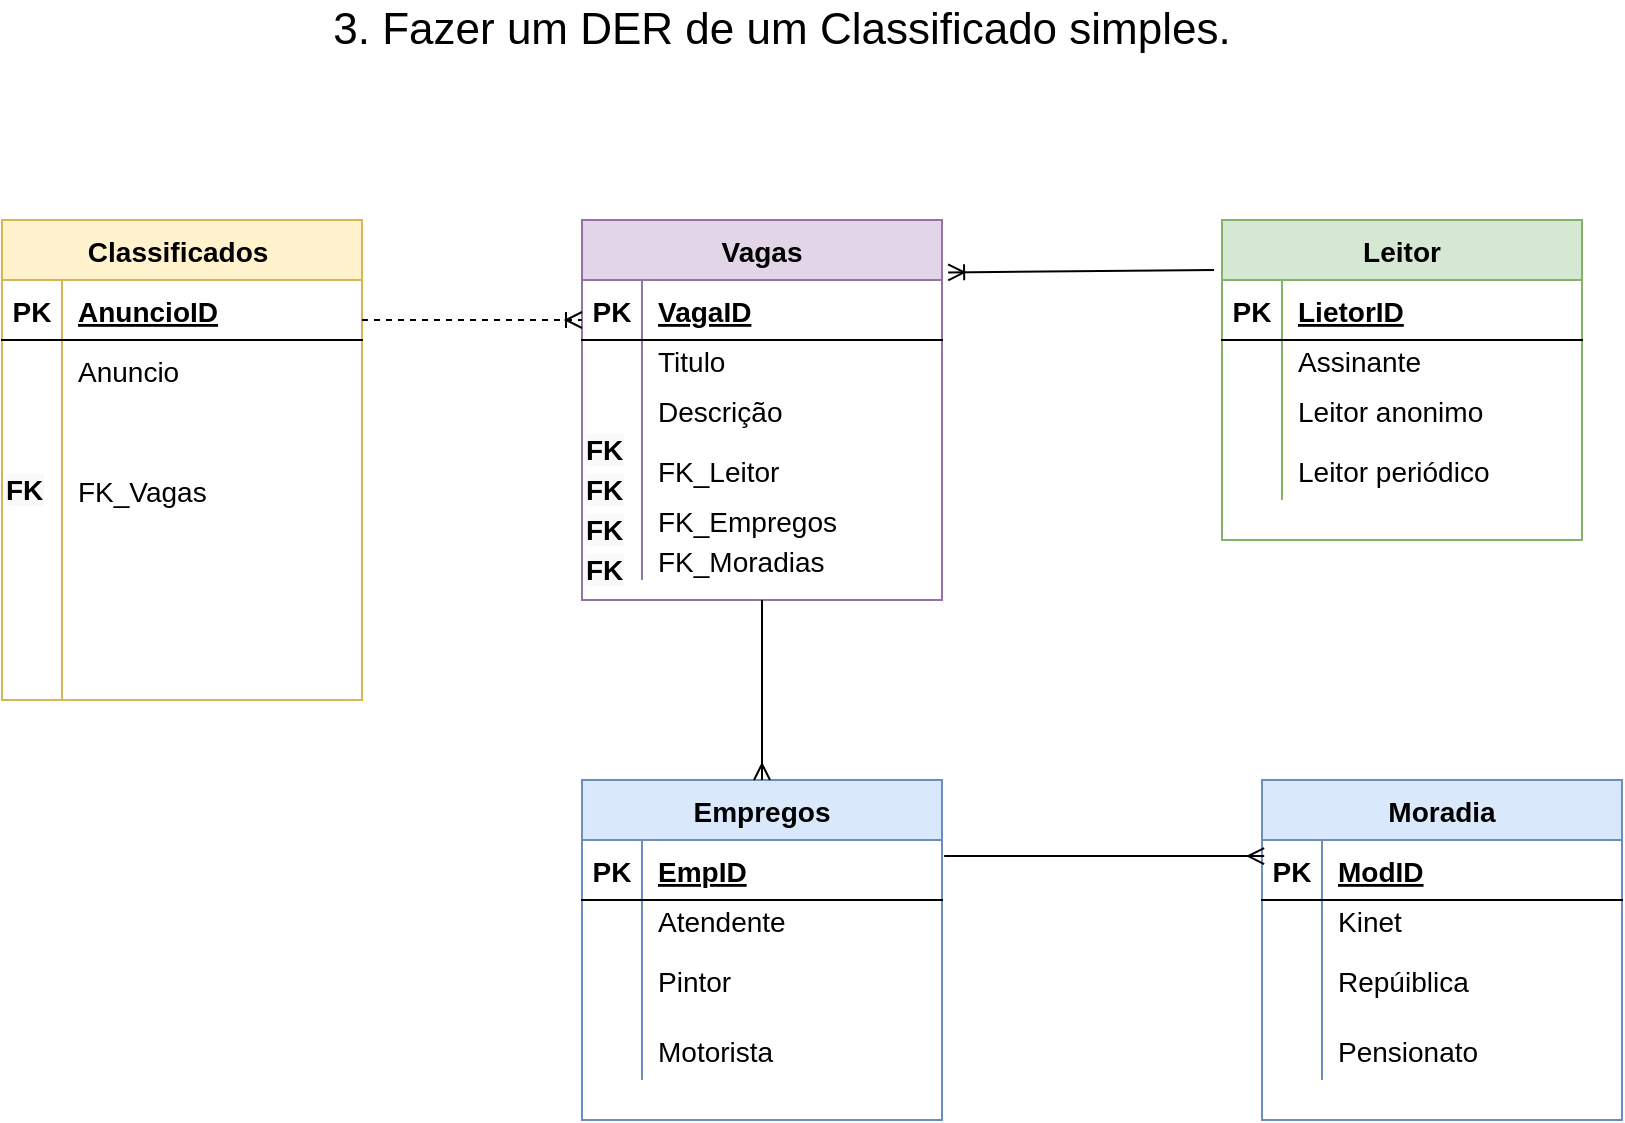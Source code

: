 <mxfile version="17.4.3" type="google"><diagram id="OmA9r9dYwOz2XxoiQpsZ" name="Page-1"><mxGraphModel grid="1" page="1" gridSize="10" guides="1" tooltips="1" connect="1" arrows="1" fold="1" pageScale="1" pageWidth="827" pageHeight="1169" math="0" shadow="0"><root><mxCell id="0"/><mxCell id="1" parent="0"/><mxCell id="Fxp62ynPexdN90zvYCxK-1" value="&lt;font style=&quot;font-size: 22px&quot;&gt;3. Fazer um DER de um Classificado simples.&lt;/font&gt;" style="text;html=1;strokeColor=none;fillColor=none;align=center;verticalAlign=middle;whiteSpace=wrap;rounded=0;" vertex="1" parent="1"><mxGeometry x="110" y="10" width="620" height="30" as="geometry"/></mxCell><mxCell id="Fxp62ynPexdN90zvYCxK-15" value="Classificados " style="shape=table;startSize=30;container=1;collapsible=1;childLayout=tableLayout;fixedRows=1;rowLines=0;fontStyle=1;align=center;resizeLast=1;fontSize=14;fillColor=#fff2cc;strokeColor=#d6b656;" vertex="1" parent="1"><mxGeometry x="30" y="120" width="180" height="240" as="geometry"/></mxCell><mxCell id="Fxp62ynPexdN90zvYCxK-16" value="" style="shape=tableRow;horizontal=0;startSize=0;swimlaneHead=0;swimlaneBody=0;fillColor=none;collapsible=0;dropTarget=0;points=[[0,0.5],[1,0.5]];portConstraint=eastwest;top=0;left=0;right=0;bottom=1;fontSize=21;" vertex="1" parent="Fxp62ynPexdN90zvYCxK-15"><mxGeometry y="30" width="180" height="30" as="geometry"/></mxCell><mxCell id="Fxp62ynPexdN90zvYCxK-17" value="PK" style="shape=partialRectangle;connectable=0;fillColor=none;top=0;left=0;bottom=0;right=0;fontStyle=1;overflow=hidden;fontSize=14;" vertex="1" parent="Fxp62ynPexdN90zvYCxK-16"><mxGeometry width="30" height="30" as="geometry"><mxRectangle width="30" height="30" as="alternateBounds"/></mxGeometry></mxCell><mxCell id="Fxp62ynPexdN90zvYCxK-18" value="AnuncioID" style="shape=partialRectangle;connectable=0;fillColor=none;top=0;left=0;bottom=0;right=0;align=left;spacingLeft=6;fontStyle=5;overflow=hidden;fontSize=14;" vertex="1" parent="Fxp62ynPexdN90zvYCxK-16"><mxGeometry x="30" width="150" height="30" as="geometry"><mxRectangle width="150" height="30" as="alternateBounds"/></mxGeometry></mxCell><mxCell id="Fxp62ynPexdN90zvYCxK-19" value="" style="shape=tableRow;horizontal=0;startSize=0;swimlaneHead=0;swimlaneBody=0;fillColor=none;collapsible=0;dropTarget=0;points=[[0,0.5],[1,0.5]];portConstraint=eastwest;top=0;left=0;right=0;bottom=0;fontSize=21;" vertex="1" parent="Fxp62ynPexdN90zvYCxK-15"><mxGeometry y="60" width="180" height="30" as="geometry"/></mxCell><mxCell id="Fxp62ynPexdN90zvYCxK-20" value="" style="shape=partialRectangle;connectable=0;fillColor=none;top=0;left=0;bottom=0;right=0;editable=1;overflow=hidden;fontSize=21;" vertex="1" parent="Fxp62ynPexdN90zvYCxK-19"><mxGeometry width="30" height="30" as="geometry"><mxRectangle width="30" height="30" as="alternateBounds"/></mxGeometry></mxCell><mxCell id="Fxp62ynPexdN90zvYCxK-21" value="Anuncio" style="shape=partialRectangle;connectable=0;fillColor=none;top=0;left=0;bottom=0;right=0;align=left;spacingLeft=6;overflow=hidden;fontSize=14;" vertex="1" parent="Fxp62ynPexdN90zvYCxK-19"><mxGeometry x="30" width="150" height="30" as="geometry"><mxRectangle width="150" height="30" as="alternateBounds"/></mxGeometry></mxCell><mxCell id="Fxp62ynPexdN90zvYCxK-22" value="" style="shape=tableRow;horizontal=0;startSize=0;swimlaneHead=0;swimlaneBody=0;fillColor=none;collapsible=0;dropTarget=0;points=[[0,0.5],[1,0.5]];portConstraint=eastwest;top=0;left=0;right=0;bottom=0;fontSize=21;" vertex="1" parent="Fxp62ynPexdN90zvYCxK-15"><mxGeometry y="90" width="180" height="30" as="geometry"/></mxCell><mxCell id="Fxp62ynPexdN90zvYCxK-23" value="" style="shape=partialRectangle;connectable=0;fillColor=none;top=0;left=0;bottom=0;right=0;editable=1;overflow=hidden;fontSize=21;" vertex="1" parent="Fxp62ynPexdN90zvYCxK-22"><mxGeometry width="30" height="30" as="geometry"><mxRectangle width="30" height="30" as="alternateBounds"/></mxGeometry></mxCell><mxCell id="Fxp62ynPexdN90zvYCxK-24" value="" style="shape=partialRectangle;connectable=0;fillColor=none;top=0;left=0;bottom=0;right=0;align=left;spacingLeft=6;overflow=hidden;fontSize=14;" vertex="1" parent="Fxp62ynPexdN90zvYCxK-22"><mxGeometry x="30" width="150" height="30" as="geometry"><mxRectangle width="150" height="30" as="alternateBounds"/></mxGeometry></mxCell><mxCell id="Fxp62ynPexdN90zvYCxK-25" value="" style="shape=tableRow;horizontal=0;startSize=0;swimlaneHead=0;swimlaneBody=0;fillColor=none;collapsible=0;dropTarget=0;points=[[0,0.5],[1,0.5]];portConstraint=eastwest;top=0;left=0;right=0;bottom=0;fontSize=21;" vertex="1" parent="Fxp62ynPexdN90zvYCxK-15"><mxGeometry y="120" width="180" height="90" as="geometry"/></mxCell><mxCell id="Fxp62ynPexdN90zvYCxK-26" value="" style="shape=partialRectangle;connectable=0;fillColor=none;top=0;left=0;bottom=0;right=0;editable=1;overflow=hidden;fontSize=21;" vertex="1" parent="Fxp62ynPexdN90zvYCxK-25"><mxGeometry width="30" height="90" as="geometry"><mxRectangle width="30" height="90" as="alternateBounds"/></mxGeometry></mxCell><mxCell id="Fxp62ynPexdN90zvYCxK-27" value="" style="shape=partialRectangle;connectable=0;fillColor=none;top=0;left=0;bottom=0;right=0;align=left;spacingLeft=6;overflow=hidden;fontSize=14;" vertex="1" parent="Fxp62ynPexdN90zvYCxK-25"><mxGeometry x="30" width="150" height="90" as="geometry"><mxRectangle width="150" height="90" as="alternateBounds"/></mxGeometry></mxCell><mxCell id="Fxp62ynPexdN90zvYCxK-97" value="" style="shape=tableRow;horizontal=0;startSize=0;swimlaneHead=0;swimlaneBody=0;fillColor=none;collapsible=0;dropTarget=0;points=[[0,0.5],[1,0.5]];portConstraint=eastwest;top=0;left=0;right=0;bottom=0;fontSize=21;" vertex="1" parent="Fxp62ynPexdN90zvYCxK-15"><mxGeometry y="210" width="180" height="30" as="geometry"/></mxCell><mxCell id="Fxp62ynPexdN90zvYCxK-98" value="" style="shape=partialRectangle;connectable=0;fillColor=none;top=0;left=0;bottom=0;right=0;editable=1;overflow=hidden;fontSize=21;" vertex="1" parent="Fxp62ynPexdN90zvYCxK-97"><mxGeometry width="30" height="30" as="geometry"><mxRectangle width="30" height="30" as="alternateBounds"/></mxGeometry></mxCell><mxCell id="Fxp62ynPexdN90zvYCxK-99" value="" style="shape=partialRectangle;connectable=0;fillColor=none;top=0;left=0;bottom=0;right=0;align=left;spacingLeft=6;overflow=hidden;fontSize=14;" vertex="1" parent="Fxp62ynPexdN90zvYCxK-97"><mxGeometry x="30" width="150" height="30" as="geometry"><mxRectangle width="150" height="30" as="alternateBounds"/></mxGeometry></mxCell><mxCell id="Fxp62ynPexdN90zvYCxK-28" value="Vagas" style="shape=table;startSize=30;container=1;collapsible=1;childLayout=tableLayout;fixedRows=1;rowLines=0;fontStyle=1;align=center;resizeLast=1;fontSize=14;fillColor=#e1d5e7;strokeColor=#9673a6;" vertex="1" parent="1"><mxGeometry x="320" y="120" width="180" height="190" as="geometry"/></mxCell><mxCell id="Fxp62ynPexdN90zvYCxK-29" value="" style="shape=tableRow;horizontal=0;startSize=0;swimlaneHead=0;swimlaneBody=0;fillColor=none;collapsible=0;dropTarget=0;points=[[0,0.5],[1,0.5]];portConstraint=eastwest;top=0;left=0;right=0;bottom=1;fontSize=21;" vertex="1" parent="Fxp62ynPexdN90zvYCxK-28"><mxGeometry y="30" width="180" height="30" as="geometry"/></mxCell><mxCell id="Fxp62ynPexdN90zvYCxK-30" value="PK" style="shape=partialRectangle;connectable=0;fillColor=none;top=0;left=0;bottom=0;right=0;fontStyle=1;overflow=hidden;fontSize=14;" vertex="1" parent="Fxp62ynPexdN90zvYCxK-29"><mxGeometry width="30" height="30" as="geometry"><mxRectangle width="30" height="30" as="alternateBounds"/></mxGeometry></mxCell><mxCell id="Fxp62ynPexdN90zvYCxK-31" value="VagaID" style="shape=partialRectangle;connectable=0;fillColor=none;top=0;left=0;bottom=0;right=0;align=left;spacingLeft=6;fontStyle=5;overflow=hidden;fontSize=14;" vertex="1" parent="Fxp62ynPexdN90zvYCxK-29"><mxGeometry x="30" width="150" height="30" as="geometry"><mxRectangle width="150" height="30" as="alternateBounds"/></mxGeometry></mxCell><mxCell id="Fxp62ynPexdN90zvYCxK-32" value="" style="shape=tableRow;horizontal=0;startSize=0;swimlaneHead=0;swimlaneBody=0;fillColor=none;collapsible=0;dropTarget=0;points=[[0,0.5],[1,0.5]];portConstraint=eastwest;top=0;left=0;right=0;bottom=0;fontSize=21;" vertex="1" parent="Fxp62ynPexdN90zvYCxK-28"><mxGeometry y="60" width="180" height="20" as="geometry"/></mxCell><mxCell id="Fxp62ynPexdN90zvYCxK-33" value="" style="shape=partialRectangle;connectable=0;fillColor=none;top=0;left=0;bottom=0;right=0;editable=1;overflow=hidden;fontSize=21;" vertex="1" parent="Fxp62ynPexdN90zvYCxK-32"><mxGeometry width="30" height="20" as="geometry"><mxRectangle width="30" height="20" as="alternateBounds"/></mxGeometry></mxCell><mxCell id="Fxp62ynPexdN90zvYCxK-34" value="Titulo" style="shape=partialRectangle;connectable=0;fillColor=none;top=0;left=0;bottom=0;right=0;align=left;spacingLeft=6;overflow=hidden;fontSize=14;" vertex="1" parent="Fxp62ynPexdN90zvYCxK-32"><mxGeometry x="30" width="150" height="20" as="geometry"><mxRectangle width="150" height="20" as="alternateBounds"/></mxGeometry></mxCell><mxCell id="Fxp62ynPexdN90zvYCxK-35" value="" style="shape=tableRow;horizontal=0;startSize=0;swimlaneHead=0;swimlaneBody=0;fillColor=none;collapsible=0;dropTarget=0;points=[[0,0.5],[1,0.5]];portConstraint=eastwest;top=0;left=0;right=0;bottom=0;fontSize=21;" vertex="1" parent="Fxp62ynPexdN90zvYCxK-28"><mxGeometry y="80" width="180" height="30" as="geometry"/></mxCell><mxCell id="Fxp62ynPexdN90zvYCxK-36" value="" style="shape=partialRectangle;connectable=0;fillColor=none;top=0;left=0;bottom=0;right=0;editable=1;overflow=hidden;fontSize=21;" vertex="1" parent="Fxp62ynPexdN90zvYCxK-35"><mxGeometry width="30" height="30" as="geometry"><mxRectangle width="30" height="30" as="alternateBounds"/></mxGeometry></mxCell><mxCell id="Fxp62ynPexdN90zvYCxK-37" value="Descrição" style="shape=partialRectangle;connectable=0;fillColor=none;top=0;left=0;bottom=0;right=0;align=left;spacingLeft=6;overflow=hidden;fontSize=14;" vertex="1" parent="Fxp62ynPexdN90zvYCxK-35"><mxGeometry x="30" width="150" height="30" as="geometry"><mxRectangle width="150" height="30" as="alternateBounds"/></mxGeometry></mxCell><mxCell id="Fxp62ynPexdN90zvYCxK-38" value="" style="shape=tableRow;horizontal=0;startSize=0;swimlaneHead=0;swimlaneBody=0;fillColor=none;collapsible=0;dropTarget=0;points=[[0,0.5],[1,0.5]];portConstraint=eastwest;top=0;left=0;right=0;bottom=0;fontSize=21;" vertex="1" parent="Fxp62ynPexdN90zvYCxK-28"><mxGeometry y="110" width="180" height="30" as="geometry"/></mxCell><mxCell id="Fxp62ynPexdN90zvYCxK-39" value="" style="shape=partialRectangle;connectable=0;fillColor=none;top=0;left=0;bottom=0;right=0;editable=1;overflow=hidden;fontSize=21;" vertex="1" parent="Fxp62ynPexdN90zvYCxK-38"><mxGeometry width="30" height="30" as="geometry"><mxRectangle width="30" height="30" as="alternateBounds"/></mxGeometry></mxCell><mxCell id="Fxp62ynPexdN90zvYCxK-40" value="FK_Leitor" style="shape=partialRectangle;connectable=0;fillColor=none;top=0;left=0;bottom=0;right=0;align=left;spacingLeft=6;overflow=hidden;fontSize=14;" vertex="1" parent="Fxp62ynPexdN90zvYCxK-38"><mxGeometry x="30" width="150" height="30" as="geometry"><mxRectangle width="150" height="30" as="alternateBounds"/></mxGeometry></mxCell><mxCell id="Fxp62ynPexdN90zvYCxK-88" value="" style="shape=tableRow;horizontal=0;startSize=0;swimlaneHead=0;swimlaneBody=0;fillColor=none;collapsible=0;dropTarget=0;points=[[0,0.5],[1,0.5]];portConstraint=eastwest;top=0;left=0;right=0;bottom=0;fontSize=21;" vertex="1" parent="Fxp62ynPexdN90zvYCxK-28"><mxGeometry y="140" width="180" height="20" as="geometry"/></mxCell><mxCell id="Fxp62ynPexdN90zvYCxK-89" value="" style="shape=partialRectangle;connectable=0;fillColor=none;top=0;left=0;bottom=0;right=0;editable=1;overflow=hidden;fontSize=21;" vertex="1" parent="Fxp62ynPexdN90zvYCxK-88"><mxGeometry width="30" height="20" as="geometry"><mxRectangle width="30" height="20" as="alternateBounds"/></mxGeometry></mxCell><mxCell id="Fxp62ynPexdN90zvYCxK-90" value="FK_Empregos" style="shape=partialRectangle;connectable=0;fillColor=none;top=0;left=0;bottom=0;right=0;align=left;spacingLeft=6;overflow=hidden;fontSize=14;" vertex="1" parent="Fxp62ynPexdN90zvYCxK-88"><mxGeometry x="30" width="150" height="20" as="geometry"><mxRectangle width="150" height="20" as="alternateBounds"/></mxGeometry></mxCell><mxCell id="Fxp62ynPexdN90zvYCxK-91" value="" style="shape=tableRow;horizontal=0;startSize=0;swimlaneHead=0;swimlaneBody=0;fillColor=none;collapsible=0;dropTarget=0;points=[[0,0.5],[1,0.5]];portConstraint=eastwest;top=0;left=0;right=0;bottom=0;fontSize=21;" vertex="1" parent="Fxp62ynPexdN90zvYCxK-28"><mxGeometry y="160" width="180" height="20" as="geometry"/></mxCell><mxCell id="Fxp62ynPexdN90zvYCxK-92" value="" style="shape=partialRectangle;connectable=0;fillColor=none;top=0;left=0;bottom=0;right=0;editable=1;overflow=hidden;fontSize=21;" vertex="1" parent="Fxp62ynPexdN90zvYCxK-91"><mxGeometry width="30" height="20" as="geometry"><mxRectangle width="30" height="20" as="alternateBounds"/></mxGeometry></mxCell><mxCell id="Fxp62ynPexdN90zvYCxK-93" value="FK_Moradias" style="shape=partialRectangle;connectable=0;fillColor=none;top=0;left=0;bottom=0;right=0;align=left;spacingLeft=6;overflow=hidden;fontSize=14;" vertex="1" parent="Fxp62ynPexdN90zvYCxK-91"><mxGeometry x="30" width="150" height="20" as="geometry"><mxRectangle width="150" height="20" as="alternateBounds"/></mxGeometry></mxCell><mxCell id="Fxp62ynPexdN90zvYCxK-41" value="Empregos" style="shape=table;startSize=30;container=1;collapsible=1;childLayout=tableLayout;fixedRows=1;rowLines=0;fontStyle=1;align=center;resizeLast=1;fontSize=14;fillColor=#dae8fc;strokeColor=#6c8ebf;" vertex="1" parent="1"><mxGeometry x="320" y="400" width="180" height="170" as="geometry"/></mxCell><mxCell id="Fxp62ynPexdN90zvYCxK-42" value="" style="shape=tableRow;horizontal=0;startSize=0;swimlaneHead=0;swimlaneBody=0;fillColor=none;collapsible=0;dropTarget=0;points=[[0,0.5],[1,0.5]];portConstraint=eastwest;top=0;left=0;right=0;bottom=1;fontSize=21;" vertex="1" parent="Fxp62ynPexdN90zvYCxK-41"><mxGeometry y="30" width="180" height="30" as="geometry"/></mxCell><mxCell id="Fxp62ynPexdN90zvYCxK-43" value="PK" style="shape=partialRectangle;connectable=0;fillColor=none;top=0;left=0;bottom=0;right=0;fontStyle=1;overflow=hidden;fontSize=14;" vertex="1" parent="Fxp62ynPexdN90zvYCxK-42"><mxGeometry width="30" height="30" as="geometry"><mxRectangle width="30" height="30" as="alternateBounds"/></mxGeometry></mxCell><mxCell id="Fxp62ynPexdN90zvYCxK-44" value="EmpID" style="shape=partialRectangle;connectable=0;fillColor=none;top=0;left=0;bottom=0;right=0;align=left;spacingLeft=6;fontStyle=5;overflow=hidden;fontSize=14;" vertex="1" parent="Fxp62ynPexdN90zvYCxK-42"><mxGeometry x="30" width="150" height="30" as="geometry"><mxRectangle width="150" height="30" as="alternateBounds"/></mxGeometry></mxCell><mxCell id="Fxp62ynPexdN90zvYCxK-45" value="" style="shape=tableRow;horizontal=0;startSize=0;swimlaneHead=0;swimlaneBody=0;fillColor=none;collapsible=0;dropTarget=0;points=[[0,0.5],[1,0.5]];portConstraint=eastwest;top=0;left=0;right=0;bottom=0;fontSize=21;" vertex="1" parent="Fxp62ynPexdN90zvYCxK-41"><mxGeometry y="60" width="180" height="20" as="geometry"/></mxCell><mxCell id="Fxp62ynPexdN90zvYCxK-46" value="" style="shape=partialRectangle;connectable=0;fillColor=none;top=0;left=0;bottom=0;right=0;editable=1;overflow=hidden;fontSize=21;" vertex="1" parent="Fxp62ynPexdN90zvYCxK-45"><mxGeometry width="30" height="20" as="geometry"><mxRectangle width="30" height="20" as="alternateBounds"/></mxGeometry></mxCell><mxCell id="Fxp62ynPexdN90zvYCxK-47" value="Atendente" style="shape=partialRectangle;connectable=0;fillColor=none;top=0;left=0;bottom=0;right=0;align=left;spacingLeft=6;overflow=hidden;fontSize=14;" vertex="1" parent="Fxp62ynPexdN90zvYCxK-45"><mxGeometry x="30" width="150" height="20" as="geometry"><mxRectangle width="150" height="20" as="alternateBounds"/></mxGeometry></mxCell><mxCell id="Fxp62ynPexdN90zvYCxK-48" value="" style="shape=tableRow;horizontal=0;startSize=0;swimlaneHead=0;swimlaneBody=0;fillColor=none;collapsible=0;dropTarget=0;points=[[0,0.5],[1,0.5]];portConstraint=eastwest;top=0;left=0;right=0;bottom=0;fontSize=21;" vertex="1" parent="Fxp62ynPexdN90zvYCxK-41"><mxGeometry y="80" width="180" height="40" as="geometry"/></mxCell><mxCell id="Fxp62ynPexdN90zvYCxK-49" value="" style="shape=partialRectangle;connectable=0;fillColor=none;top=0;left=0;bottom=0;right=0;editable=1;overflow=hidden;fontSize=21;" vertex="1" parent="Fxp62ynPexdN90zvYCxK-48"><mxGeometry width="30" height="40" as="geometry"><mxRectangle width="30" height="40" as="alternateBounds"/></mxGeometry></mxCell><mxCell id="Fxp62ynPexdN90zvYCxK-50" value="Pintor" style="shape=partialRectangle;connectable=0;fillColor=none;top=0;left=0;bottom=0;right=0;align=left;spacingLeft=6;overflow=hidden;fontSize=14;" vertex="1" parent="Fxp62ynPexdN90zvYCxK-48"><mxGeometry x="30" width="150" height="40" as="geometry"><mxRectangle width="150" height="40" as="alternateBounds"/></mxGeometry></mxCell><mxCell id="Fxp62ynPexdN90zvYCxK-51" value="" style="shape=tableRow;horizontal=0;startSize=0;swimlaneHead=0;swimlaneBody=0;fillColor=none;collapsible=0;dropTarget=0;points=[[0,0.5],[1,0.5]];portConstraint=eastwest;top=0;left=0;right=0;bottom=0;fontSize=21;" vertex="1" parent="Fxp62ynPexdN90zvYCxK-41"><mxGeometry y="120" width="180" height="30" as="geometry"/></mxCell><mxCell id="Fxp62ynPexdN90zvYCxK-52" value="" style="shape=partialRectangle;connectable=0;fillColor=none;top=0;left=0;bottom=0;right=0;editable=1;overflow=hidden;fontSize=21;" vertex="1" parent="Fxp62ynPexdN90zvYCxK-51"><mxGeometry width="30" height="30" as="geometry"><mxRectangle width="30" height="30" as="alternateBounds"/></mxGeometry></mxCell><mxCell id="Fxp62ynPexdN90zvYCxK-53" value="Motorista" style="shape=partialRectangle;connectable=0;fillColor=none;top=0;left=0;bottom=0;right=0;align=left;spacingLeft=6;overflow=hidden;fontSize=14;" vertex="1" parent="Fxp62ynPexdN90zvYCxK-51"><mxGeometry x="30" width="150" height="30" as="geometry"><mxRectangle width="150" height="30" as="alternateBounds"/></mxGeometry></mxCell><mxCell id="Fxp62ynPexdN90zvYCxK-54" value="Moradia" style="shape=table;startSize=30;container=1;collapsible=1;childLayout=tableLayout;fixedRows=1;rowLines=0;fontStyle=1;align=center;resizeLast=1;fontSize=14;fillColor=#dae8fc;strokeColor=#6c8ebf;" vertex="1" parent="1"><mxGeometry x="660" y="400" width="180" height="170" as="geometry"/></mxCell><mxCell id="Fxp62ynPexdN90zvYCxK-55" value="" style="shape=tableRow;horizontal=0;startSize=0;swimlaneHead=0;swimlaneBody=0;fillColor=none;collapsible=0;dropTarget=0;points=[[0,0.5],[1,0.5]];portConstraint=eastwest;top=0;left=0;right=0;bottom=1;fontSize=21;" vertex="1" parent="Fxp62ynPexdN90zvYCxK-54"><mxGeometry y="30" width="180" height="30" as="geometry"/></mxCell><mxCell id="Fxp62ynPexdN90zvYCxK-56" value="PK" style="shape=partialRectangle;connectable=0;fillColor=none;top=0;left=0;bottom=0;right=0;fontStyle=1;overflow=hidden;fontSize=14;" vertex="1" parent="Fxp62ynPexdN90zvYCxK-55"><mxGeometry width="30" height="30" as="geometry"><mxRectangle width="30" height="30" as="alternateBounds"/></mxGeometry></mxCell><mxCell id="Fxp62ynPexdN90zvYCxK-57" value="ModID" style="shape=partialRectangle;connectable=0;fillColor=none;top=0;left=0;bottom=0;right=0;align=left;spacingLeft=6;fontStyle=5;overflow=hidden;fontSize=14;" vertex="1" parent="Fxp62ynPexdN90zvYCxK-55"><mxGeometry x="30" width="150" height="30" as="geometry"><mxRectangle width="150" height="30" as="alternateBounds"/></mxGeometry></mxCell><mxCell id="Fxp62ynPexdN90zvYCxK-58" value="" style="shape=tableRow;horizontal=0;startSize=0;swimlaneHead=0;swimlaneBody=0;fillColor=none;collapsible=0;dropTarget=0;points=[[0,0.5],[1,0.5]];portConstraint=eastwest;top=0;left=0;right=0;bottom=0;fontSize=21;" vertex="1" parent="Fxp62ynPexdN90zvYCxK-54"><mxGeometry y="60" width="180" height="20" as="geometry"/></mxCell><mxCell id="Fxp62ynPexdN90zvYCxK-59" value="" style="shape=partialRectangle;connectable=0;fillColor=none;top=0;left=0;bottom=0;right=0;editable=1;overflow=hidden;fontSize=21;" vertex="1" parent="Fxp62ynPexdN90zvYCxK-58"><mxGeometry width="30" height="20" as="geometry"><mxRectangle width="30" height="20" as="alternateBounds"/></mxGeometry></mxCell><mxCell id="Fxp62ynPexdN90zvYCxK-60" value="Kinet" style="shape=partialRectangle;connectable=0;fillColor=none;top=0;left=0;bottom=0;right=0;align=left;spacingLeft=6;overflow=hidden;fontSize=14;" vertex="1" parent="Fxp62ynPexdN90zvYCxK-58"><mxGeometry x="30" width="150" height="20" as="geometry"><mxRectangle width="150" height="20" as="alternateBounds"/></mxGeometry></mxCell><mxCell id="Fxp62ynPexdN90zvYCxK-61" value="" style="shape=tableRow;horizontal=0;startSize=0;swimlaneHead=0;swimlaneBody=0;fillColor=none;collapsible=0;dropTarget=0;points=[[0,0.5],[1,0.5]];portConstraint=eastwest;top=0;left=0;right=0;bottom=0;fontSize=21;" vertex="1" parent="Fxp62ynPexdN90zvYCxK-54"><mxGeometry y="80" width="180" height="40" as="geometry"/></mxCell><mxCell id="Fxp62ynPexdN90zvYCxK-62" value="" style="shape=partialRectangle;connectable=0;fillColor=none;top=0;left=0;bottom=0;right=0;editable=1;overflow=hidden;fontSize=21;" vertex="1" parent="Fxp62ynPexdN90zvYCxK-61"><mxGeometry width="30" height="40" as="geometry"><mxRectangle width="30" height="40" as="alternateBounds"/></mxGeometry></mxCell><mxCell id="Fxp62ynPexdN90zvYCxK-63" value="Repúiblica" style="shape=partialRectangle;connectable=0;fillColor=none;top=0;left=0;bottom=0;right=0;align=left;spacingLeft=6;overflow=hidden;fontSize=14;" vertex="1" parent="Fxp62ynPexdN90zvYCxK-61"><mxGeometry x="30" width="150" height="40" as="geometry"><mxRectangle width="150" height="40" as="alternateBounds"/></mxGeometry></mxCell><mxCell id="Fxp62ynPexdN90zvYCxK-64" value="" style="shape=tableRow;horizontal=0;startSize=0;swimlaneHead=0;swimlaneBody=0;fillColor=none;collapsible=0;dropTarget=0;points=[[0,0.5],[1,0.5]];portConstraint=eastwest;top=0;left=0;right=0;bottom=0;fontSize=21;" vertex="1" parent="Fxp62ynPexdN90zvYCxK-54"><mxGeometry y="120" width="180" height="30" as="geometry"/></mxCell><mxCell id="Fxp62ynPexdN90zvYCxK-65" value="" style="shape=partialRectangle;connectable=0;fillColor=none;top=0;left=0;bottom=0;right=0;editable=1;overflow=hidden;fontSize=21;" vertex="1" parent="Fxp62ynPexdN90zvYCxK-64"><mxGeometry width="30" height="30" as="geometry"><mxRectangle width="30" height="30" as="alternateBounds"/></mxGeometry></mxCell><mxCell id="Fxp62ynPexdN90zvYCxK-66" value="Pensionato" style="shape=partialRectangle;connectable=0;fillColor=none;top=0;left=0;bottom=0;right=0;align=left;spacingLeft=6;overflow=hidden;fontSize=14;" vertex="1" parent="Fxp62ynPexdN90zvYCxK-64"><mxGeometry x="30" width="150" height="30" as="geometry"><mxRectangle width="150" height="30" as="alternateBounds"/></mxGeometry></mxCell><mxCell id="Fxp62ynPexdN90zvYCxK-68" value="" style="fontSize=12;html=1;endArrow=ERmany;rounded=0;exitX=0.5;exitY=1;exitDx=0;exitDy=0;" edge="1" parent="1" source="Fxp62ynPexdN90zvYCxK-28" target="Fxp62ynPexdN90zvYCxK-41"><mxGeometry width="100" height="100" relative="1" as="geometry"><mxPoint x="410" y="330" as="sourcePoint"/><mxPoint x="410" y="380" as="targetPoint"/></mxGeometry></mxCell><mxCell id="Fxp62ynPexdN90zvYCxK-69" value="" style="fontSize=12;html=1;endArrow=ERmany;rounded=0;entryX=0.006;entryY=0.267;entryDx=0;entryDy=0;exitX=1.006;exitY=0.267;exitDx=0;exitDy=0;exitPerimeter=0;entryPerimeter=0;" edge="1" parent="1" source="Fxp62ynPexdN90zvYCxK-42" target="Fxp62ynPexdN90zvYCxK-55"><mxGeometry width="100" height="100" relative="1" as="geometry"><mxPoint x="380" y="460" as="sourcePoint"/><mxPoint x="480" y="360" as="targetPoint"/></mxGeometry></mxCell><mxCell id="Fxp62ynPexdN90zvYCxK-70" value="Leitor" style="shape=table;startSize=30;container=1;collapsible=1;childLayout=tableLayout;fixedRows=1;rowLines=0;fontStyle=1;align=center;resizeLast=1;fontSize=14;fillColor=#d5e8d4;strokeColor=#82b366;" vertex="1" parent="1"><mxGeometry x="640" y="120" width="180" height="160" as="geometry"/></mxCell><mxCell id="Fxp62ynPexdN90zvYCxK-71" value="" style="shape=tableRow;horizontal=0;startSize=0;swimlaneHead=0;swimlaneBody=0;fillColor=none;collapsible=0;dropTarget=0;points=[[0,0.5],[1,0.5]];portConstraint=eastwest;top=0;left=0;right=0;bottom=1;fontSize=21;" vertex="1" parent="Fxp62ynPexdN90zvYCxK-70"><mxGeometry y="30" width="180" height="30" as="geometry"/></mxCell><mxCell id="Fxp62ynPexdN90zvYCxK-72" value="PK" style="shape=partialRectangle;connectable=0;fillColor=none;top=0;left=0;bottom=0;right=0;fontStyle=1;overflow=hidden;fontSize=14;" vertex="1" parent="Fxp62ynPexdN90zvYCxK-71"><mxGeometry width="30" height="30" as="geometry"><mxRectangle width="30" height="30" as="alternateBounds"/></mxGeometry></mxCell><mxCell id="Fxp62ynPexdN90zvYCxK-73" value="LietorID" style="shape=partialRectangle;connectable=0;fillColor=none;top=0;left=0;bottom=0;right=0;align=left;spacingLeft=6;fontStyle=5;overflow=hidden;fontSize=14;" vertex="1" parent="Fxp62ynPexdN90zvYCxK-71"><mxGeometry x="30" width="150" height="30" as="geometry"><mxRectangle width="150" height="30" as="alternateBounds"/></mxGeometry></mxCell><mxCell id="Fxp62ynPexdN90zvYCxK-74" value="" style="shape=tableRow;horizontal=0;startSize=0;swimlaneHead=0;swimlaneBody=0;fillColor=none;collapsible=0;dropTarget=0;points=[[0,0.5],[1,0.5]];portConstraint=eastwest;top=0;left=0;right=0;bottom=0;fontSize=21;" vertex="1" parent="Fxp62ynPexdN90zvYCxK-70"><mxGeometry y="60" width="180" height="20" as="geometry"/></mxCell><mxCell id="Fxp62ynPexdN90zvYCxK-75" value="" style="shape=partialRectangle;connectable=0;fillColor=none;top=0;left=0;bottom=0;right=0;editable=1;overflow=hidden;fontSize=21;" vertex="1" parent="Fxp62ynPexdN90zvYCxK-74"><mxGeometry width="30" height="20" as="geometry"><mxRectangle width="30" height="20" as="alternateBounds"/></mxGeometry></mxCell><mxCell id="Fxp62ynPexdN90zvYCxK-76" value="Assinante" style="shape=partialRectangle;connectable=0;fillColor=none;top=0;left=0;bottom=0;right=0;align=left;spacingLeft=6;overflow=hidden;fontSize=14;" vertex="1" parent="Fxp62ynPexdN90zvYCxK-74"><mxGeometry x="30" width="150" height="20" as="geometry"><mxRectangle width="150" height="20" as="alternateBounds"/></mxGeometry></mxCell><mxCell id="Fxp62ynPexdN90zvYCxK-77" value="" style="shape=tableRow;horizontal=0;startSize=0;swimlaneHead=0;swimlaneBody=0;fillColor=none;collapsible=0;dropTarget=0;points=[[0,0.5],[1,0.5]];portConstraint=eastwest;top=0;left=0;right=0;bottom=0;fontSize=21;" vertex="1" parent="Fxp62ynPexdN90zvYCxK-70"><mxGeometry y="80" width="180" height="30" as="geometry"/></mxCell><mxCell id="Fxp62ynPexdN90zvYCxK-78" value="" style="shape=partialRectangle;connectable=0;fillColor=none;top=0;left=0;bottom=0;right=0;editable=1;overflow=hidden;fontSize=21;" vertex="1" parent="Fxp62ynPexdN90zvYCxK-77"><mxGeometry width="30" height="30" as="geometry"><mxRectangle width="30" height="30" as="alternateBounds"/></mxGeometry></mxCell><mxCell id="Fxp62ynPexdN90zvYCxK-79" value="Leitor anonimo" style="shape=partialRectangle;connectable=0;fillColor=none;top=0;left=0;bottom=0;right=0;align=left;spacingLeft=6;overflow=hidden;fontSize=14;" vertex="1" parent="Fxp62ynPexdN90zvYCxK-77"><mxGeometry x="30" width="150" height="30" as="geometry"><mxRectangle width="150" height="30" as="alternateBounds"/></mxGeometry></mxCell><mxCell id="Fxp62ynPexdN90zvYCxK-80" value="" style="shape=tableRow;horizontal=0;startSize=0;swimlaneHead=0;swimlaneBody=0;fillColor=none;collapsible=0;dropTarget=0;points=[[0,0.5],[1,0.5]];portConstraint=eastwest;top=0;left=0;right=0;bottom=0;fontSize=21;" vertex="1" parent="Fxp62ynPexdN90zvYCxK-70"><mxGeometry y="110" width="180" height="30" as="geometry"/></mxCell><mxCell id="Fxp62ynPexdN90zvYCxK-81" value="" style="shape=partialRectangle;connectable=0;fillColor=none;top=0;left=0;bottom=0;right=0;editable=1;overflow=hidden;fontSize=21;" vertex="1" parent="Fxp62ynPexdN90zvYCxK-80"><mxGeometry width="30" height="30" as="geometry"><mxRectangle width="30" height="30" as="alternateBounds"/></mxGeometry></mxCell><mxCell id="Fxp62ynPexdN90zvYCxK-82" value="Leitor periódico" style="shape=partialRectangle;connectable=0;fillColor=none;top=0;left=0;bottom=0;right=0;align=left;spacingLeft=6;overflow=hidden;fontSize=14;" vertex="1" parent="Fxp62ynPexdN90zvYCxK-80"><mxGeometry x="30" width="150" height="30" as="geometry"><mxRectangle width="150" height="30" as="alternateBounds"/></mxGeometry></mxCell><mxCell id="Fxp62ynPexdN90zvYCxK-85" value="" style="edgeStyle=entityRelationEdgeStyle;fontSize=12;html=1;endArrow=ERoneToMany;rounded=0;dashed=1;" edge="1" parent="1"><mxGeometry width="100" height="100" relative="1" as="geometry"><mxPoint x="210" y="170" as="sourcePoint"/><mxPoint x="320" y="170" as="targetPoint"/></mxGeometry></mxCell><mxCell id="Fxp62ynPexdN90zvYCxK-86" value="" style="fontSize=12;html=1;endArrow=ERoneToMany;rounded=0;entryX=1.017;entryY=0.138;entryDx=0;entryDy=0;entryPerimeter=0;exitX=-0.022;exitY=0.156;exitDx=0;exitDy=0;exitPerimeter=0;" edge="1" parent="1" source="Fxp62ynPexdN90zvYCxK-70" target="Fxp62ynPexdN90zvYCxK-28"><mxGeometry width="100" height="100" relative="1" as="geometry"><mxPoint x="610" y="142" as="sourcePoint"/><mxPoint x="510" y="350" as="targetPoint"/></mxGeometry></mxCell><mxCell id="Fxp62ynPexdN90zvYCxK-87" value="&lt;span style=&quot;color: rgb(0 , 0 , 0) ; font-family: &amp;#34;helvetica&amp;#34; ; font-size: 14px ; font-style: normal ; font-weight: 700 ; letter-spacing: normal ; text-align: center ; text-indent: 0px ; text-transform: none ; word-spacing: 0px ; background-color: rgb(248 , 249 , 250) ; display: inline ; float: none&quot;&gt;FK&lt;/span&gt;" style="text;whiteSpace=wrap;html=1;fontSize=14;" vertex="1" parent="1"><mxGeometry x="320" y="220" width="30" height="30" as="geometry"/></mxCell><mxCell id="Fxp62ynPexdN90zvYCxK-94" value="&lt;span style=&quot;color: rgb(0 , 0 , 0) ; font-family: &amp;#34;helvetica&amp;#34; ; font-size: 14px ; font-style: normal ; font-weight: 700 ; letter-spacing: normal ; text-align: center ; text-indent: 0px ; text-transform: none ; word-spacing: 0px ; background-color: rgb(248 , 249 , 250) ; display: inline ; float: none&quot;&gt;FK&lt;/span&gt;" style="text;whiteSpace=wrap;html=1;fontSize=14;" vertex="1" parent="1"><mxGeometry x="320" y="240" width="30" height="30" as="geometry"/></mxCell><mxCell id="Fxp62ynPexdN90zvYCxK-95" value="&lt;span style=&quot;color: rgb(0 , 0 , 0) ; font-family: &amp;#34;helvetica&amp;#34; ; font-size: 14px ; font-style: normal ; font-weight: 700 ; letter-spacing: normal ; text-align: center ; text-indent: 0px ; text-transform: none ; word-spacing: 0px ; background-color: rgb(248 , 249 , 250) ; display: inline ; float: none&quot;&gt;FK&lt;/span&gt;" style="text;whiteSpace=wrap;html=1;fontSize=14;" vertex="1" parent="1"><mxGeometry x="320" y="260" width="30" height="30" as="geometry"/></mxCell><mxCell id="Fxp62ynPexdN90zvYCxK-96" value="&lt;span style=&quot;color: rgb(0 , 0 , 0) ; font-family: &amp;#34;helvetica&amp;#34; ; font-size: 14px ; font-style: normal ; font-weight: 700 ; letter-spacing: normal ; text-align: center ; text-indent: 0px ; text-transform: none ; word-spacing: 0px ; background-color: rgb(248 , 249 , 250) ; display: inline ; float: none&quot;&gt;FK&lt;/span&gt;" style="text;whiteSpace=wrap;html=1;fontSize=14;" vertex="1" parent="1"><mxGeometry x="320" y="280" width="30" height="30" as="geometry"/></mxCell><mxCell id="Fxp62ynPexdN90zvYCxK-118" value="FK_Vagas" style="shape=partialRectangle;connectable=0;fillColor=none;top=0;left=0;bottom=0;right=0;align=left;spacingLeft=6;overflow=hidden;fontSize=14;" vertex="1" parent="1"><mxGeometry x="60" y="240" width="150" height="30" as="geometry"><mxRectangle width="150" height="30" as="alternateBounds"/></mxGeometry></mxCell><mxCell id="Fxp62ynPexdN90zvYCxK-119" value="&lt;span style=&quot;color: rgb(0 , 0 , 0) ; font-family: &amp;#34;helvetica&amp;#34; ; font-size: 14px ; font-style: normal ; font-weight: 700 ; letter-spacing: normal ; text-align: center ; text-indent: 0px ; text-transform: none ; word-spacing: 0px ; background-color: rgb(248 , 249 , 250) ; display: inline ; float: none&quot;&gt;FK&lt;/span&gt;" style="text;whiteSpace=wrap;html=1;fontSize=14;" vertex="1" parent="1"><mxGeometry x="30" y="240" width="30" height="30" as="geometry"/></mxCell></root></mxGraphModel></diagram></mxfile>
